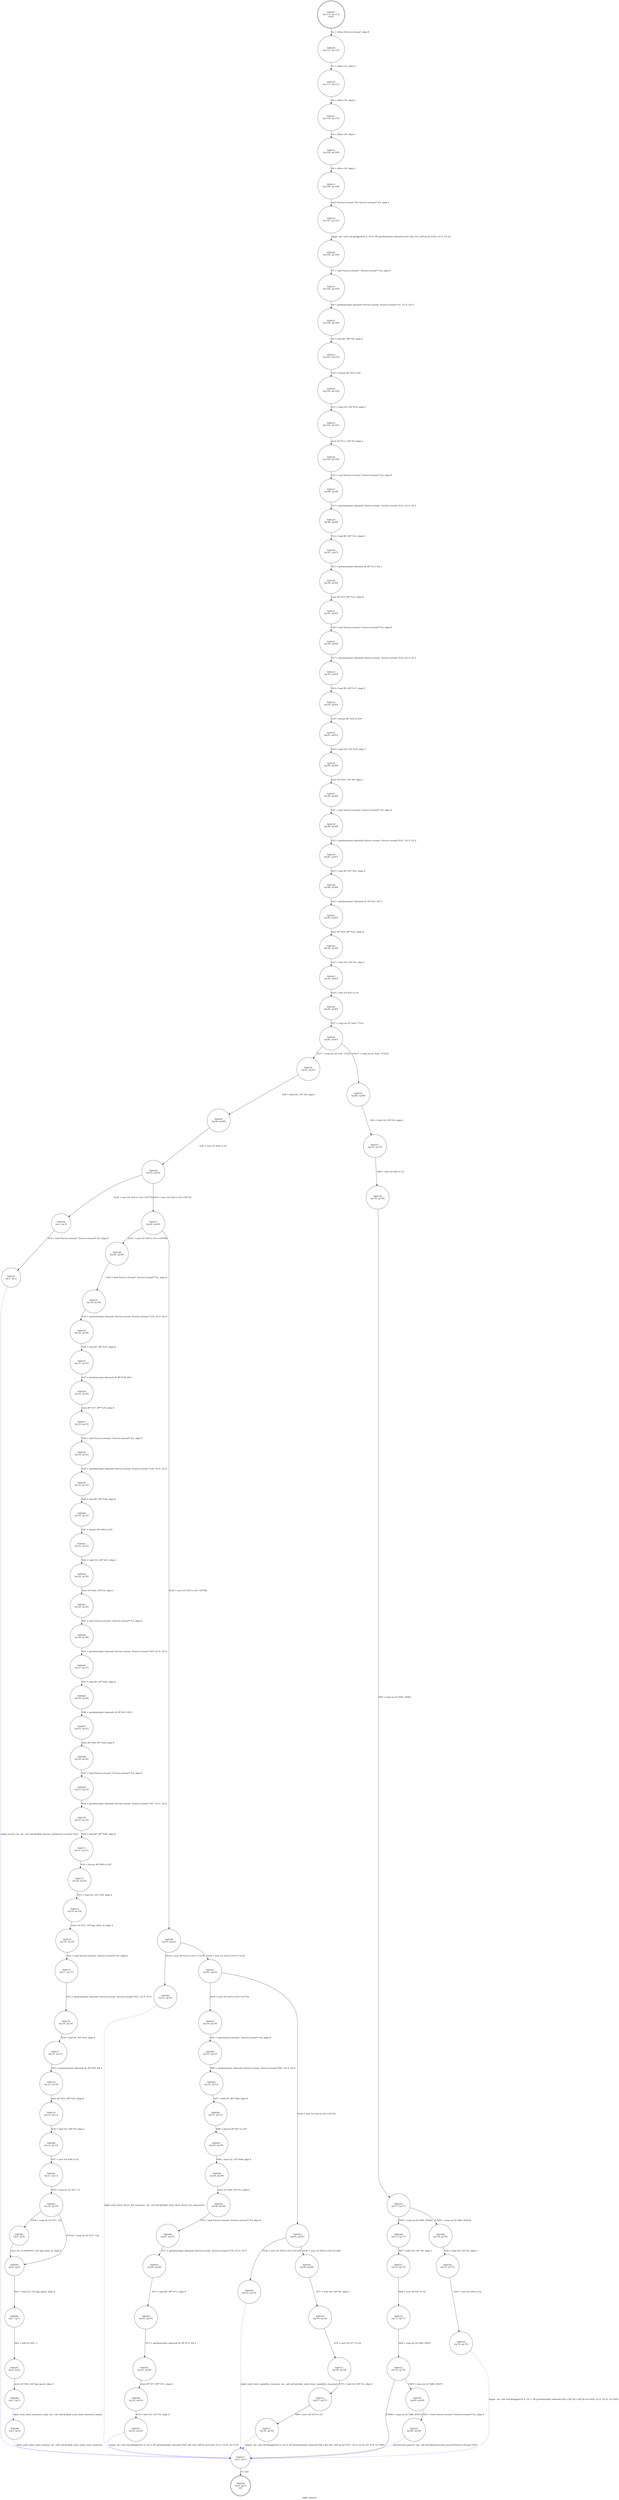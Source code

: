 digraph rdpdr_process {
label="rdpdr_process"
49206 [label="N49206\n(rp:0, ep:0)\nexit", shape="doublecircle"]
49207 [label="N49207\n(rp:113, ep:113)\nentry", shape="doublecircle"]
49207 -> 49209 [label="%2 = alloca %struct.stream*, align 8"]
49209 [label="N49209\n(rp:112, ep:112)", shape="circle"]
49209 -> 49210 [label="%3 = alloca i32, align 4"]
49210 [label="N49210\n(rp:111, ep:111)", shape="circle"]
49210 -> 49211 [label="%4 = alloca i16, align 2"]
49211 [label="N49211\n(rp:110, ep:110)", shape="circle"]
49211 -> 49212 [label="%5 = alloca i16, align 2"]
49212 [label="N49212\n(rp:109, ep:109)", shape="circle"]
49212 -> 49213 [label="%6 = alloca i16, align 2"]
49213 [label="N49213\n(rp:108, ep:108)", shape="circle"]
49213 -> 49219 [label="store %struct.stream* %0, %struct.stream** %2, align 8"]
49219 [label="N49219\n(rp:107, ep:107)", shape="circle"]
49219 -> 49220 [label="logger --@-- call void @logger(i32 4, i32 0, i8* getelementptr inbounds ([16 x i8], [16 x i8]* @.str.3.835, i32 0, i32 0))", style="dashed", color="blue"]
49220 [label="N49220\n(rp:106, ep:106)", shape="circle"]
49220 -> 49221 [label="%7 = load %struct.stream*, %struct.stream** %2, align 8"]
49221 [label="N49221\n(rp:105, ep:105)", shape="circle"]
49221 -> 49222 [label="%8 = getelementptr inbounds %struct.stream, %struct.stream* %7, i32 0, i32 0"]
49222 [label="N49222\n(rp:104, ep:104)", shape="circle"]
49222 -> 49223 [label="%9 = load i8*, i8** %8, align 8"]
49223 [label="N49223\n(rp:103, ep:103)", shape="circle"]
49223 -> 49224 [label="%10 = bitcast i8* %9 to i16*"]
49224 [label="N49224\n(rp:102, ep:102)", shape="circle"]
49224 -> 49225 [label="%11 = load i16, i16* %10, align 2"]
49225 [label="N49225\n(rp:101, ep:101)", shape="circle"]
49225 -> 49226 [label="store i16 %11, i16* %5, align 2"]
49226 [label="N49226\n(rp:100, ep:100)", shape="circle"]
49226 -> 49227 [label="%12 = load %struct.stream*, %struct.stream** %2, align 8"]
49227 [label="N49227\n(rp:99, ep:99)", shape="circle"]
49227 -> 49228 [label="%13 = getelementptr inbounds %struct.stream, %struct.stream* %12, i32 0, i32 0"]
49228 [label="N49228\n(rp:98, ep:98)", shape="circle"]
49228 -> 49229 [label="%14 = load i8*, i8** %13, align 8"]
49229 [label="N49229\n(rp:97, ep:97)", shape="circle"]
49229 -> 49230 [label="%15 = getelementptr inbounds i8, i8* %14, i64 2"]
49230 [label="N49230\n(rp:96, ep:96)", shape="circle"]
49230 -> 49231 [label="store i8* %15, i8** %13, align 8"]
49231 [label="N49231\n(rp:95, ep:95)", shape="circle"]
49231 -> 49232 [label="%16 = load %struct.stream*, %struct.stream** %2, align 8"]
49232 [label="N49232\n(rp:94, ep:94)", shape="circle"]
49232 -> 49233 [label="%17 = getelementptr inbounds %struct.stream, %struct.stream* %16, i32 0, i32 0"]
49233 [label="N49233\n(rp:93, ep:93)", shape="circle"]
49233 -> 49234 [label="%18 = load i8*, i8** %17, align 8"]
49234 [label="N49234\n(rp:92, ep:92)", shape="circle"]
49234 -> 49235 [label="%19 = bitcast i8* %18 to i16*"]
49235 [label="N49235\n(rp:91, ep:91)", shape="circle"]
49235 -> 49236 [label="%20 = load i16, i16* %19, align 2"]
49236 [label="N49236\n(rp:90, ep:90)", shape="circle"]
49236 -> 49237 [label="store i16 %20, i16* %6, align 2"]
49237 [label="N49237\n(rp:89, ep:89)", shape="circle"]
49237 -> 49238 [label="%21 = load %struct.stream*, %struct.stream** %2, align 8"]
49238 [label="N49238\n(rp:88, ep:88)", shape="circle"]
49238 -> 49239 [label="%22 = getelementptr inbounds %struct.stream, %struct.stream* %21, i32 0, i32 0"]
49239 [label="N49239\n(rp:87, ep:87)", shape="circle"]
49239 -> 49240 [label="%23 = load i8*, i8** %22, align 8"]
49240 [label="N49240\n(rp:86, ep:86)", shape="circle"]
49240 -> 49241 [label="%24 = getelementptr inbounds i8, i8* %23, i64 2"]
49241 [label="N49241\n(rp:85, ep:85)", shape="circle"]
49241 -> 49242 [label="store i8* %24, i8** %22, align 8"]
49242 [label="N49242\n(rp:84, ep:84)", shape="circle"]
49242 -> 49243 [label="%25 = load i16, i16* %5, align 2"]
49243 [label="N49243\n(rp:83, ep:83)", shape="circle"]
49243 -> 49244 [label="%26 = zext i16 %25 to i32"]
49244 [label="N49244\n(rp:82, ep:82)", shape="circle"]
49244 -> 49245 [label="%27 = icmp eq i32 %26, 17522"]
49245 [label="N49245\n(rp:81, ep:81)", shape="circle"]
49245 -> 49334 [label="[%27 = icmp eq i32 %26, 17522]"]
49245 -> 49335 [label="[!(%27 = icmp eq i32 %26, 17522)]"]
49247 [label="N49247\n(rp:66, ep:66)", shape="circle"]
49247 -> 49248 [label="%30 = zext i16 %29 to i32"]
49248 [label="N49248\n(rp:65, ep:65)", shape="circle"]
49248 -> 49336 [label="[%30 = zext i16 %29 to i32==18770]"]
49248 -> 49337 [label="[%30 = zext i16 %29 to i32!=18770]"]
49250 [label="N49250\n(rp:2, ep:2)", shape="circle"]
49250 -> 49333 [label="rdpdr_process_irp --@-- call void @rdpdr_process_irp(%struct.stream* %32)", style="dashed", color="blue"]
49253 [label="N49253\n(rp:39, ep:39)", shape="circle"]
49253 -> 49254 [label="%35 = getelementptr inbounds %struct.stream, %struct.stream* %34, i32 0, i32 0"]
49254 [label="N49254\n(rp:38, ep:38)", shape="circle"]
49254 -> 49255 [label="%36 = load i8*, i8** %35, align 8"]
49255 [label="N49255\n(rp:37, ep:37)", shape="circle"]
49255 -> 49256 [label="%37 = getelementptr inbounds i8, i8* %36, i64 2"]
49256 [label="N49256\n(rp:36, ep:36)", shape="circle"]
49256 -> 49257 [label="store i8* %37, i8** %35, align 8"]
49257 [label="N49257\n(rp:35, ep:35)", shape="circle"]
49257 -> 49258 [label="%38 = load %struct.stream*, %struct.stream** %2, align 8"]
49258 [label="N49258\n(rp:34, ep:34)", shape="circle"]
49258 -> 49259 [label="%39 = getelementptr inbounds %struct.stream, %struct.stream* %38, i32 0, i32 0"]
49259 [label="N49259\n(rp:33, ep:33)", shape="circle"]
49259 -> 49260 [label="%40 = load i8*, i8** %39, align 8"]
49260 [label="N49260\n(rp:32, ep:32)", shape="circle"]
49260 -> 49261 [label="%41 = bitcast i8* %40 to i16*"]
49261 [label="N49261\n(rp:31, ep:31)", shape="circle"]
49261 -> 49262 [label="%42 = load i16, i16* %41, align 2"]
49262 [label="N49262\n(rp:30, ep:30)", shape="circle"]
49262 -> 49263 [label="store i16 %42, i16* %4, align 2"]
49263 [label="N49263\n(rp:29, ep:29)", shape="circle"]
49263 -> 49264 [label="%43 = load %struct.stream*, %struct.stream** %2, align 8"]
49264 [label="N49264\n(rp:28, ep:28)", shape="circle"]
49264 -> 49265 [label="%44 = getelementptr inbounds %struct.stream, %struct.stream* %43, i32 0, i32 0"]
49265 [label="N49265\n(rp:27, ep:27)", shape="circle"]
49265 -> 49266 [label="%45 = load i8*, i8** %44, align 8"]
49266 [label="N49266\n(rp:26, ep:26)", shape="circle"]
49266 -> 49267 [label="%46 = getelementptr inbounds i8, i8* %45, i64 2"]
49267 [label="N49267\n(rp:25, ep:25)", shape="circle"]
49267 -> 49268 [label="store i8* %46, i8** %44, align 8"]
49268 [label="N49268\n(rp:24, ep:24)", shape="circle"]
49268 -> 49269 [label="%47 = load %struct.stream*, %struct.stream** %2, align 8"]
49269 [label="N49269\n(rp:23, ep:23)", shape="circle"]
49269 -> 49270 [label="%48 = getelementptr inbounds %struct.stream, %struct.stream* %47, i32 0, i32 0"]
49270 [label="N49270\n(rp:22, ep:22)", shape="circle"]
49270 -> 49271 [label="%49 = load i8*, i8** %48, align 8"]
49271 [label="N49271\n(rp:21, ep:21)", shape="circle"]
49271 -> 49272 [label="%50 = bitcast i8* %49 to i32*"]
49272 [label="N49272\n(rp:20, ep:20)", shape="circle"]
49272 -> 49273 [label="%51 = load i32, i32* %50, align 4"]
49273 [label="N49273\n(rp:19, ep:19)", shape="circle"]
49273 -> 49274 [label="store i32 %51, i32* @g_client_id, align 4"]
49274 [label="N49274\n(rp:18, ep:18)", shape="circle"]
49274 -> 49275 [label="%52 = load %struct.stream*, %struct.stream** %2, align 8"]
49275 [label="N49275\n(rp:17, ep:17)", shape="circle"]
49275 -> 49276 [label="%53 = getelementptr inbounds %struct.stream, %struct.stream* %52, i32 0, i32 0"]
49276 [label="N49276\n(rp:16, ep:16)", shape="circle"]
49276 -> 49277 [label="%54 = load i8*, i8** %53, align 8"]
49277 [label="N49277\n(rp:15, ep:15)", shape="circle"]
49277 -> 49278 [label="%55 = getelementptr inbounds i8, i8* %54, i64 4"]
49278 [label="N49278\n(rp:14, ep:14)", shape="circle"]
49278 -> 49279 [label="store i8* %55, i8** %53, align 8"]
49279 [label="N49279\n(rp:13, ep:13)", shape="circle"]
49279 -> 49280 [label="%56 = load i16, i16* %4, align 2"]
49280 [label="N49280\n(rp:12, ep:12)", shape="circle"]
49280 -> 49281 [label="%57 = zext i16 %56 to i32"]
49281 [label="N49281\n(rp:11, ep:11)", shape="circle"]
49281 -> 49282 [label="%58 = icmp slt i32 %57, 12"]
49282 [label="N49282\n(rp:10, ep:10)", shape="circle"]
49282 -> 49346 [label="[%58 = icmp slt i32 %57, 12]"]
49282 -> 49285 [label="[!(%58 = icmp slt i32 %57, 12)]"]
49285 [label="N49285\n(rp:8, ep:8)", shape="circle"]
49285 -> 49286 [label="%61 = load i32, i32* @g_epoch, align 4"]
49286 [label="N49286\n(rp:7, ep:7)", shape="circle"]
49286 -> 49287 [label="%62 = add i32 %61, 1"]
49287 [label="N49287\n(rp:6, ep:6)", shape="circle"]
49287 -> 49288 [label="store i32 %62, i32* @g_epoch, align 4"]
49288 [label="N49288\n(rp:5, ep:5)", shape="circle"]
49288 -> 49289 [label="rdpdr_send_client_announce_reply --@-- call void @rdpdr_send_client_announce_reply()", style="dashed", color="blue"]
49289 [label="N49289\n(rp:4, ep:4)", shape="circle"]
49289 -> 49333 [label="rdpdr_send_client_name_request --@-- call void @rdpdr_send_client_name_request()", style="dashed", color="blue"]
49294 [label="N49294\n(rp:53, ep:53)", shape="circle"]
49294 -> 49295 [label="%66 = getelementptr inbounds %struct.stream, %struct.stream* %65, i32 0, i32 0"]
49295 [label="N49295\n(rp:52, ep:52)", shape="circle"]
49295 -> 49296 [label="%67 = load i8*, i8** %66, align 8"]
49296 [label="N49296\n(rp:51, ep:51)", shape="circle"]
49296 -> 49297 [label="%68 = bitcast i8* %67 to i32*"]
49297 [label="N49297\n(rp:50, ep:50)", shape="circle"]
49297 -> 49298 [label="%69 = load i32, i32* %68, align 4"]
49298 [label="N49298\n(rp:49, ep:49)", shape="circle"]
49298 -> 49299 [label="store i32 %69, i32* %3, align 4"]
49299 [label="N49299\n(rp:48, ep:48)", shape="circle"]
49299 -> 49300 [label="%70 = load %struct.stream*, %struct.stream** %2, align 8"]
49300 [label="N49300\n(rp:47, ep:47)", shape="circle"]
49300 -> 49301 [label="%71 = getelementptr inbounds %struct.stream, %struct.stream* %70, i32 0, i32 0"]
49301 [label="N49301\n(rp:46, ep:46)", shape="circle"]
49301 -> 49302 [label="%72 = load i8*, i8** %71, align 8"]
49302 [label="N49302\n(rp:45, ep:45)", shape="circle"]
49302 -> 49303 [label="%73 = getelementptr inbounds i8, i8* %72, i64 4"]
49303 [label="N49303\n(rp:44, ep:44)", shape="circle"]
49303 -> 49304 [label="store i8* %73, i8** %71, align 8"]
49304 [label="N49304\n(rp:43, ep:43)", shape="circle"]
49304 -> 49305 [label="%74 = load i32, i32* %3, align 4"]
49305 [label="N49305\n(rp:42, ep:42)", shape="circle"]
49305 -> 49333 [label="logger --@-- call void @logger(i32 4, i32 0, i8* getelementptr inbounds ([49 x i8], [49 x i8]* @.str.4.836, i32 0, i32 0), i32 %74)", style="dashed", color="blue"]
49310 [label="N49310\n(rp:59, ep:59)", shape="circle"]
49310 -> 49311 [label="%78 = zext i16 %77 to i32"]
49311 [label="N49311\n(rp:58, ep:58)", shape="circle"]
49311 -> 49312 [label="%79 = load i16, i16* %5, align 2"]
49312 [label="N49312\n(rp:57, ep:57)", shape="circle"]
49312 -> 49313 [label="%80 = zext i16 %79 to i32"]
49313 [label="N49313\n(rp:56, ep:56)", shape="circle"]
49313 -> 49333 [label="logger --@-- call void @logger(i32 4, i32 0, i8* getelementptr inbounds ([46 x i8], [46 x i8]* @.str.5.837, i32 0, i32 0), i32 %78, i32 %80)", style="dashed", color="blue"]
49317 [label="N49317\n(rp:79, ep:79)", shape="circle"]
49317 -> 49318 [label="%84 = zext i16 %83 to i32"]
49318 [label="N49318\n(rp:78, ep:78)", shape="circle"]
49318 -> 49319 [label="%85 = icmp eq i32 %84, 20562"]
49319 [label="N49319\n(rp:77, ep:77)", shape="circle"]
49319 -> 49348 [label="[%85 = icmp eq i32 %84, 20562]"]
49319 -> 49349 [label="[!(%85 = icmp eq i32 %84, 20562)]"]
49321 [label="N49321\n(rp:72, ep:72)", shape="circle"]
49321 -> 49322 [label="%88 = zext i16 %87 to i32"]
49322 [label="N49322\n(rp:71, ep:71)", shape="circle"]
49322 -> 49323 [label="%89 = icmp eq i32 %88, 20547"]
49323 [label="N49323\n(rp:70, ep:70)", shape="circle"]
49323 -> 49350 [label="[%89 = icmp eq i32 %88, 20547]"]
49323 -> 49333 [label="[!(%89 = icmp eq i32 %88, 20547)]"]
49325 [label="N49325\n(rp:68, ep:68)", shape="circle"]
49325 -> 49333 [label="printercache_process --@-- call void @printercache_process(%struct.stream* %91)", style="dashed", color="blue"]
49329 [label="N49329\n(rp:75, ep:75)", shape="circle"]
49329 -> 49330 [label="%95 = zext i16 %94 to i32"]
49330 [label="N49330\n(rp:74, ep:74)", shape="circle"]
49330 -> 49333 [label="logger --@-- call void @logger(i32 4, i32 2, i8* getelementptr inbounds ([42 x i8], [42 x i8]* @.str.6.838, i32 0, i32 0), i32 %95)", style="dashed", color="blue"]
49333 [label="N49333\n(rp:1, ep:1)", shape="circle"]
49333 -> 49206 [label="ret void"]
49334 [label="N49334\n(rp:67, ep:67)", shape="circle"]
49334 -> 49247 [label="%29 = load i16, i16* %6, align 2"]
49335 [label="N49335\n(rp:80, ep:80)", shape="circle"]
49335 -> 49317 [label="%83 = load i16, i16* %5, align 2"]
49336 [label="N49336\n(rp:3, ep:3)", shape="circle"]
49336 -> 49250 [label="%32 = load %struct.stream*, %struct.stream** %2, align 8"]
49337 [label="N49337\n(rp:64, ep:64)", shape="circle"]
49337 -> 49338 [label="[%30 = zext i16 %29 to i32==18798]"]
49337 -> 49339 [label="[%30 = zext i16 %29 to i32!=18798]"]
49338 [label="N49338\n(rp:40, ep:40)", shape="circle"]
49338 -> 49253 [label="%34 = load %struct.stream*, %struct.stream** %2, align 8"]
49339 [label="N49339\n(rp:63, ep:63)", shape="circle"]
49339 -> 49340 [label="[%30 = zext i16 %29 to i32==17219]"]
49339 -> 49341 [label="[%30 = zext i16 %29 to i32!=17219]"]
49340 [label="N49340\n(rp:41, ep:41)", shape="circle"]
49340 -> 49333 [label="rdpdr_send_client_device_list_announce --@-- call void @rdpdr_send_client_device_list_announce()", style="dashed", color="blue"]
49341 [label="N49341\n(rp:62, ep:62)", shape="circle"]
49341 -> 49342 [label="[%30 = zext i16 %29 to i32==25714]"]
49341 -> 49343 [label="[%30 = zext i16 %29 to i32!=25714]"]
49342 [label="N49342\n(rp:54, ep:54)", shape="circle"]
49342 -> 49294 [label="%65 = load %struct.stream*, %struct.stream** %2, align 8"]
49343 [label="N49343\n(rp:61, ep:61)", shape="circle"]
49343 -> 49344 [label="[%30 = zext i16 %29 to i32==21328]"]
49343 -> 49345 [label="[%30 = zext i16 %29 to i32!=21328]"]
49344 [label="N49344\n(rp:55, ep:55)", shape="circle"]
49344 -> 49333 [label="rdpdr_send_client_capability_response --@-- call void @rdpdr_send_client_capability_response()", style="dashed", color="blue"]
49345 [label="N49345\n(rp:60, ep:60)", shape="circle"]
49345 -> 49310 [label="%77 = load i16, i16* %6, align 2"]
49346 [label="N49346\n(rp:9, ep:9)", shape="circle"]
49346 -> 49285 [label="store i32 -2124491875, i32* @g_client_id, align 4"]
49348 [label="N49348\n(rp:73, ep:73)", shape="circle"]
49348 -> 49321 [label="%87 = load i16, i16* %6, align 2"]
49349 [label="N49349\n(rp:76, ep:76)", shape="circle"]
49349 -> 49329 [label="%94 = load i16, i16* %5, align 2"]
49350 [label="N49350\n(rp:69, ep:69)", shape="circle"]
49350 -> 49325 [label="%91 = load %struct.stream*, %struct.stream** %2, align 8"]
}
